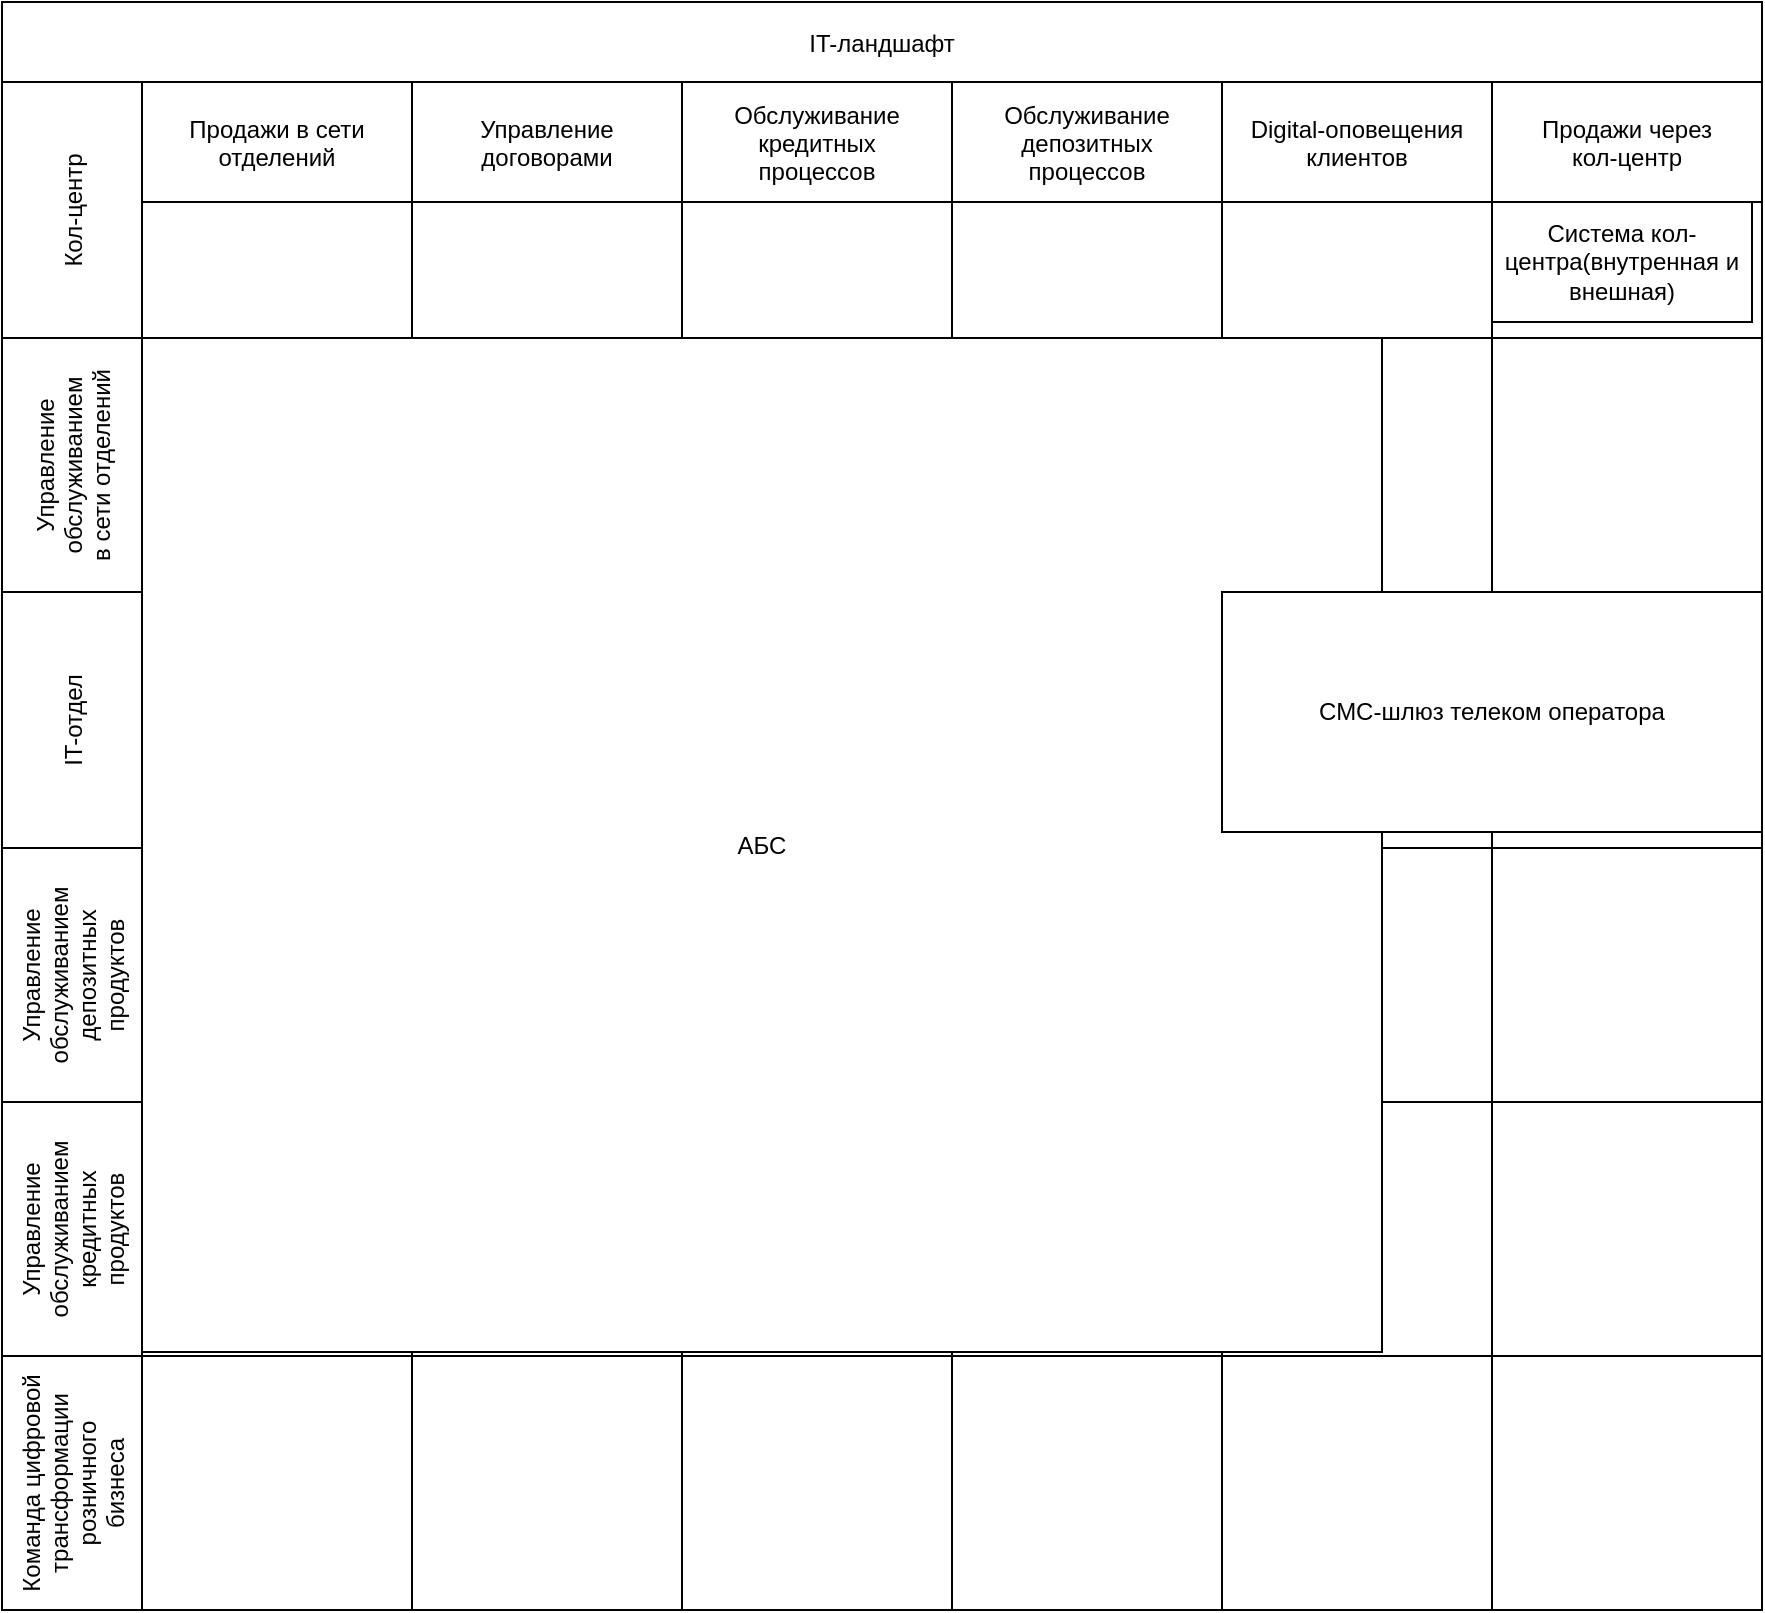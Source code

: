 <mxfile version="24.7.17">
  <diagram id="3fXfNx0jLsbk_nAeHZXM" name="Page-1">
    <mxGraphModel dx="1116" dy="936" grid="1" gridSize="10" guides="1" tooltips="1" connect="1" arrows="1" fold="1" page="1" pageScale="1" pageWidth="850" pageHeight="1100" math="0" shadow="0">
      <root>
        <mxCell id="0" />
        <mxCell id="1" parent="0" />
        <mxCell id="31" value="IT-ландшафт" style="shape=table;childLayout=tableLayout;startSize=40;collapsible=0;recursiveResize=0;expand=0;" parent="1" vertex="1">
          <mxGeometry x="70" y="120" width="880" height="804" as="geometry" />
        </mxCell>
        <mxCell id="32" value="Кол-центр" style="shape=tableRow;horizontal=0;swimlaneHead=0;swimlaneBody=0;top=0;left=0;bottom=0;right=0;dropTarget=0;fontStyle=0;fillColor=none;points=[[0,0.5],[1,0.5]];portConstraint=eastwest;startSize=70;collapsible=0;recursiveResize=0;expand=0;" parent="31" vertex="1">
          <mxGeometry y="40" width="880" height="128" as="geometry" />
        </mxCell>
        <mxCell id="33" value="Продажи в сети&#xa;отделений" style="swimlane;swimlaneHead=0;swimlaneBody=0;fontStyle=0;connectable=0;fillColor=none;startSize=60;collapsible=0;recursiveResize=0;expand=0;" parent="32" vertex="1">
          <mxGeometry x="70" width="135" height="128" as="geometry">
            <mxRectangle width="135" height="128" as="alternateBounds" />
          </mxGeometry>
        </mxCell>
        <mxCell id="34" value="Управление&#xa;договорами" style="swimlane;swimlaneHead=0;swimlaneBody=0;fontStyle=0;connectable=0;fillColor=none;startSize=60;collapsible=0;recursiveResize=0;expand=0;" parent="32" vertex="1">
          <mxGeometry x="205" width="135" height="128" as="geometry">
            <mxRectangle width="135" height="128" as="alternateBounds" />
          </mxGeometry>
        </mxCell>
        <mxCell id="35" value="Обслуживание&#xa;кредитных&#xa;процессов" style="swimlane;swimlaneHead=0;swimlaneBody=0;fontStyle=0;connectable=0;fillColor=none;startSize=60;collapsible=0;recursiveResize=0;expand=0;" parent="32" vertex="1">
          <mxGeometry x="340" width="135" height="128" as="geometry">
            <mxRectangle width="135" height="128" as="alternateBounds" />
          </mxGeometry>
        </mxCell>
        <mxCell id="36" value="Обслуживание&#xa;депозитных&#xa;процессов" style="swimlane;swimlaneHead=0;swimlaneBody=0;fontStyle=0;connectable=0;fillColor=none;startSize=60;collapsible=0;recursiveResize=0;expand=0;" parent="32" vertex="1">
          <mxGeometry x="475" width="135" height="128" as="geometry">
            <mxRectangle width="135" height="128" as="alternateBounds" />
          </mxGeometry>
        </mxCell>
        <mxCell id="62" value="Digital-оповещения&#xa;клиентов" style="swimlane;swimlaneHead=0;swimlaneBody=0;fontStyle=0;connectable=0;fillColor=none;startSize=60;collapsible=0;recursiveResize=0;expand=0;" parent="32" vertex="1">
          <mxGeometry x="610" width="135" height="128" as="geometry">
            <mxRectangle width="135" height="128" as="alternateBounds" />
          </mxGeometry>
        </mxCell>
        <mxCell id="68" value="Продажи через&#xa;кол-центр" style="swimlane;swimlaneHead=0;swimlaneBody=0;fontStyle=0;connectable=0;fillColor=none;startSize=60;collapsible=0;recursiveResize=0;expand=0;" parent="32" vertex="1">
          <mxGeometry x="745" width="135" height="128" as="geometry">
            <mxRectangle width="135" height="128" as="alternateBounds" />
          </mxGeometry>
        </mxCell>
        <mxCell id="hWpgNoNP1uXpKDccol-Z-74" value="Система кол-центра(внутренная и внешная)" style="rounded=0;whiteSpace=wrap;html=1;" vertex="1" parent="68">
          <mxGeometry y="60" width="130" height="60" as="geometry" />
        </mxCell>
        <mxCell id="37" value="Управление&#xa;обслуживанием&#xa;в сети отделений" style="shape=tableRow;horizontal=0;swimlaneHead=0;swimlaneBody=0;top=0;left=0;bottom=0;right=0;dropTarget=0;fontStyle=0;fillColor=none;points=[[0,0.5],[1,0.5]];portConstraint=eastwest;startSize=70;collapsible=0;recursiveResize=0;expand=0;" parent="31" vertex="1">
          <mxGeometry y="168" width="880" height="127" as="geometry" />
        </mxCell>
        <mxCell id="38" value="" style="swimlane;swimlaneHead=0;swimlaneBody=0;fontStyle=0;connectable=0;fillColor=none;startSize=0;collapsible=0;recursiveResize=0;expand=0;" parent="37" vertex="1">
          <mxGeometry x="70" width="135" height="127" as="geometry">
            <mxRectangle width="135" height="127" as="alternateBounds" />
          </mxGeometry>
        </mxCell>
        <mxCell id="39" value="" style="swimlane;swimlaneHead=0;swimlaneBody=0;fontStyle=0;connectable=0;fillColor=none;startSize=0;collapsible=0;recursiveResize=0;expand=0;" parent="37" vertex="1">
          <mxGeometry x="205" width="135" height="127" as="geometry">
            <mxRectangle width="135" height="127" as="alternateBounds" />
          </mxGeometry>
        </mxCell>
        <mxCell id="40" value="" style="swimlane;swimlaneHead=0;swimlaneBody=0;fontStyle=0;connectable=0;fillColor=none;startSize=0;collapsible=0;recursiveResize=0;expand=0;" parent="37" vertex="1">
          <mxGeometry x="340" width="135" height="127" as="geometry">
            <mxRectangle width="135" height="127" as="alternateBounds" />
          </mxGeometry>
        </mxCell>
        <mxCell id="41" value="" style="swimlane;swimlaneHead=0;swimlaneBody=0;fontStyle=0;connectable=0;fillColor=none;startSize=0;collapsible=0;recursiveResize=0;expand=0;" parent="37" vertex="1">
          <mxGeometry x="475" width="135" height="127" as="geometry">
            <mxRectangle width="135" height="127" as="alternateBounds" />
          </mxGeometry>
        </mxCell>
        <mxCell id="63" style="swimlane;swimlaneHead=0;swimlaneBody=0;fontStyle=0;connectable=0;fillColor=none;startSize=0;collapsible=0;recursiveResize=0;expand=0;" parent="37" vertex="1">
          <mxGeometry x="610" width="135" height="127" as="geometry">
            <mxRectangle width="135" height="127" as="alternateBounds" />
          </mxGeometry>
        </mxCell>
        <mxCell id="69" style="swimlane;swimlaneHead=0;swimlaneBody=0;fontStyle=0;connectable=0;fillColor=none;startSize=0;collapsible=0;recursiveResize=0;expand=0;" parent="37" vertex="1">
          <mxGeometry x="745" width="135" height="127" as="geometry">
            <mxRectangle width="135" height="127" as="alternateBounds" />
          </mxGeometry>
        </mxCell>
        <mxCell id="42" value="IT-отдел" style="shape=tableRow;horizontal=0;swimlaneHead=0;swimlaneBody=0;top=0;left=0;bottom=0;right=0;dropTarget=0;fontStyle=0;fillColor=none;points=[[0,0.5],[1,0.5]];portConstraint=eastwest;startSize=70;collapsible=0;recursiveResize=0;expand=0;" parent="31" vertex="1">
          <mxGeometry y="295" width="880" height="128" as="geometry" />
        </mxCell>
        <mxCell id="43" value="" style="swimlane;swimlaneHead=0;swimlaneBody=0;fontStyle=0;connectable=0;fillColor=none;startSize=0;collapsible=0;recursiveResize=0;expand=0;" parent="42" vertex="1">
          <mxGeometry x="70" width="135" height="128" as="geometry">
            <mxRectangle width="135" height="128" as="alternateBounds" />
          </mxGeometry>
        </mxCell>
        <mxCell id="44" value="" style="swimlane;swimlaneHead=0;swimlaneBody=0;fontStyle=0;connectable=0;fillColor=none;startSize=0;collapsible=0;recursiveResize=0;expand=0;" parent="42" vertex="1">
          <mxGeometry x="205" width="135" height="128" as="geometry">
            <mxRectangle width="135" height="128" as="alternateBounds" />
          </mxGeometry>
        </mxCell>
        <mxCell id="45" value="" style="swimlane;swimlaneHead=0;swimlaneBody=0;fontStyle=0;connectable=0;fillColor=none;startSize=0;collapsible=0;recursiveResize=0;expand=0;" parent="42" vertex="1">
          <mxGeometry x="340" width="135" height="128" as="geometry">
            <mxRectangle width="135" height="128" as="alternateBounds" />
          </mxGeometry>
        </mxCell>
        <mxCell id="hWpgNoNP1uXpKDccol-Z-73" value="АБС" style="rounded=0;whiteSpace=wrap;html=1;" vertex="1" parent="45">
          <mxGeometry x="-270" y="-127" width="620" height="507" as="geometry" />
        </mxCell>
        <mxCell id="hWpgNoNP1uXpKDccol-Z-75" value="СМС-шлюз телеком оператора" style="rounded=0;whiteSpace=wrap;html=1;" vertex="1" parent="45">
          <mxGeometry x="270" width="270" height="120" as="geometry" />
        </mxCell>
        <mxCell id="46" value="" style="swimlane;swimlaneHead=0;swimlaneBody=0;fontStyle=0;connectable=0;fillColor=none;startSize=0;collapsible=0;recursiveResize=0;expand=0;" parent="42" vertex="1">
          <mxGeometry x="475" width="135" height="128" as="geometry">
            <mxRectangle width="135" height="128" as="alternateBounds" />
          </mxGeometry>
        </mxCell>
        <mxCell id="64" style="swimlane;swimlaneHead=0;swimlaneBody=0;fontStyle=0;connectable=0;fillColor=none;startSize=0;collapsible=0;recursiveResize=0;expand=0;" parent="42" vertex="1">
          <mxGeometry x="610" width="135" height="128" as="geometry">
            <mxRectangle width="135" height="128" as="alternateBounds" />
          </mxGeometry>
        </mxCell>
        <mxCell id="70" style="swimlane;swimlaneHead=0;swimlaneBody=0;fontStyle=0;connectable=0;fillColor=none;startSize=0;collapsible=0;recursiveResize=0;expand=0;" parent="42" vertex="1">
          <mxGeometry x="745" width="135" height="128" as="geometry">
            <mxRectangle width="135" height="128" as="alternateBounds" />
          </mxGeometry>
        </mxCell>
        <mxCell id="47" value="Управление&#xa;обслуживанием&#xa;депозитных&#xa;продуктов" style="shape=tableRow;horizontal=0;swimlaneHead=0;swimlaneBody=0;top=0;left=0;bottom=0;right=0;dropTarget=0;fontStyle=0;fillColor=none;points=[[0,0.5],[1,0.5]];portConstraint=eastwest;startSize=70;collapsible=0;recursiveResize=0;expand=0;" parent="31" vertex="1">
          <mxGeometry y="423" width="880" height="127" as="geometry" />
        </mxCell>
        <mxCell id="48" value="" style="swimlane;swimlaneHead=0;swimlaneBody=0;fontStyle=0;connectable=0;fillColor=none;startSize=0;collapsible=0;recursiveResize=0;expand=0;" parent="47" vertex="1">
          <mxGeometry x="70" width="135" height="127" as="geometry">
            <mxRectangle width="135" height="127" as="alternateBounds" />
          </mxGeometry>
        </mxCell>
        <mxCell id="49" value="" style="swimlane;swimlaneHead=0;swimlaneBody=0;fontStyle=0;connectable=0;fillColor=none;startSize=0;collapsible=0;recursiveResize=0;expand=0;" parent="47" vertex="1">
          <mxGeometry x="205" width="135" height="127" as="geometry">
            <mxRectangle width="135" height="127" as="alternateBounds" />
          </mxGeometry>
        </mxCell>
        <mxCell id="50" value="" style="swimlane;swimlaneHead=0;swimlaneBody=0;fontStyle=0;connectable=0;fillColor=none;startSize=0;collapsible=0;recursiveResize=0;expand=0;" parent="47" vertex="1">
          <mxGeometry x="340" width="135" height="127" as="geometry">
            <mxRectangle width="135" height="127" as="alternateBounds" />
          </mxGeometry>
        </mxCell>
        <mxCell id="51" value="" style="swimlane;swimlaneHead=0;swimlaneBody=0;fontStyle=0;connectable=0;fillColor=none;startSize=0;collapsible=0;recursiveResize=0;expand=0;" parent="47" vertex="1">
          <mxGeometry x="475" width="135" height="127" as="geometry">
            <mxRectangle width="135" height="127" as="alternateBounds" />
          </mxGeometry>
        </mxCell>
        <mxCell id="65" style="swimlane;swimlaneHead=0;swimlaneBody=0;fontStyle=0;connectable=0;fillColor=none;startSize=0;collapsible=0;recursiveResize=0;expand=0;" parent="47" vertex="1">
          <mxGeometry x="610" width="135" height="127" as="geometry">
            <mxRectangle width="135" height="127" as="alternateBounds" />
          </mxGeometry>
        </mxCell>
        <mxCell id="71" style="swimlane;swimlaneHead=0;swimlaneBody=0;fontStyle=0;connectable=0;fillColor=none;startSize=0;collapsible=0;recursiveResize=0;expand=0;" parent="47" vertex="1">
          <mxGeometry x="745" width="135" height="127" as="geometry">
            <mxRectangle width="135" height="127" as="alternateBounds" />
          </mxGeometry>
        </mxCell>
        <mxCell id="52" value="Управление&#xa;обслуживанием&#xa;кредитных&#xa;продуктов" style="shape=tableRow;horizontal=0;swimlaneHead=0;swimlaneBody=0;top=0;left=0;bottom=0;right=0;dropTarget=0;fontStyle=0;fillColor=none;points=[[0,0.5],[1,0.5]];portConstraint=eastwest;startSize=70;collapsible=0;recursiveResize=0;expand=0;" parent="31" vertex="1">
          <mxGeometry y="550" width="880" height="127" as="geometry" />
        </mxCell>
        <mxCell id="53" style="swimlane;swimlaneHead=0;swimlaneBody=0;fontStyle=0;connectable=0;fillColor=none;startSize=0;collapsible=0;recursiveResize=0;expand=0;" parent="52" vertex="1">
          <mxGeometry x="70" width="135" height="127" as="geometry">
            <mxRectangle width="135" height="127" as="alternateBounds" />
          </mxGeometry>
        </mxCell>
        <mxCell id="54" style="swimlane;swimlaneHead=0;swimlaneBody=0;fontStyle=0;connectable=0;fillColor=none;startSize=0;collapsible=0;recursiveResize=0;expand=0;" parent="52" vertex="1">
          <mxGeometry x="205" width="135" height="127" as="geometry">
            <mxRectangle width="135" height="127" as="alternateBounds" />
          </mxGeometry>
        </mxCell>
        <mxCell id="55" style="swimlane;swimlaneHead=0;swimlaneBody=0;fontStyle=0;connectable=0;fillColor=none;startSize=0;collapsible=0;recursiveResize=0;expand=0;" parent="52" vertex="1">
          <mxGeometry x="340" width="135" height="127" as="geometry">
            <mxRectangle width="135" height="127" as="alternateBounds" />
          </mxGeometry>
        </mxCell>
        <mxCell id="56" style="swimlane;swimlaneHead=0;swimlaneBody=0;fontStyle=0;connectable=0;fillColor=none;startSize=0;collapsible=0;recursiveResize=0;expand=0;" parent="52" vertex="1">
          <mxGeometry x="475" width="135" height="127" as="geometry">
            <mxRectangle width="135" height="127" as="alternateBounds" />
          </mxGeometry>
        </mxCell>
        <mxCell id="66" style="swimlane;swimlaneHead=0;swimlaneBody=0;fontStyle=0;connectable=0;fillColor=none;startSize=0;collapsible=0;recursiveResize=0;expand=0;" parent="52" vertex="1">
          <mxGeometry x="610" width="135" height="127" as="geometry">
            <mxRectangle width="135" height="127" as="alternateBounds" />
          </mxGeometry>
        </mxCell>
        <mxCell id="72" style="swimlane;swimlaneHead=0;swimlaneBody=0;fontStyle=0;connectable=0;fillColor=none;startSize=0;collapsible=0;recursiveResize=0;expand=0;" parent="52" vertex="1">
          <mxGeometry x="745" width="135" height="127" as="geometry">
            <mxRectangle width="135" height="127" as="alternateBounds" />
          </mxGeometry>
        </mxCell>
        <mxCell id="57" value="Команда цифровой&#xa;трансформации&#xa;розничного&#xa;бизнеса" style="shape=tableRow;horizontal=0;swimlaneHead=0;swimlaneBody=0;top=0;left=0;bottom=0;right=0;dropTarget=0;fontStyle=0;fillColor=none;points=[[0,0.5],[1,0.5]];portConstraint=eastwest;startSize=70;collapsible=0;recursiveResize=0;expand=0;" parent="31" vertex="1">
          <mxGeometry y="677" width="880" height="127" as="geometry" />
        </mxCell>
        <mxCell id="58" style="swimlane;swimlaneHead=0;swimlaneBody=0;fontStyle=0;connectable=0;fillColor=none;startSize=0;collapsible=0;recursiveResize=0;expand=0;" parent="57" vertex="1">
          <mxGeometry x="70" width="135" height="127" as="geometry">
            <mxRectangle width="135" height="127" as="alternateBounds" />
          </mxGeometry>
        </mxCell>
        <mxCell id="59" style="swimlane;swimlaneHead=0;swimlaneBody=0;fontStyle=0;connectable=0;fillColor=none;startSize=0;collapsible=0;recursiveResize=0;expand=0;" parent="57" vertex="1">
          <mxGeometry x="205" width="135" height="127" as="geometry">
            <mxRectangle width="135" height="127" as="alternateBounds" />
          </mxGeometry>
        </mxCell>
        <mxCell id="60" style="swimlane;swimlaneHead=0;swimlaneBody=0;fontStyle=0;connectable=0;fillColor=none;startSize=0;collapsible=0;recursiveResize=0;expand=0;" parent="57" vertex="1">
          <mxGeometry x="340" width="135" height="127" as="geometry">
            <mxRectangle width="135" height="127" as="alternateBounds" />
          </mxGeometry>
        </mxCell>
        <mxCell id="61" style="swimlane;swimlaneHead=0;swimlaneBody=0;fontStyle=0;connectable=0;fillColor=none;startSize=0;collapsible=0;recursiveResize=0;expand=0;" parent="57" vertex="1">
          <mxGeometry x="475" width="135" height="127" as="geometry">
            <mxRectangle width="135" height="127" as="alternateBounds" />
          </mxGeometry>
        </mxCell>
        <mxCell id="67" style="swimlane;swimlaneHead=0;swimlaneBody=0;fontStyle=0;connectable=0;fillColor=none;startSize=0;collapsible=0;recursiveResize=0;expand=0;" parent="57" vertex="1">
          <mxGeometry x="610" width="135" height="127" as="geometry">
            <mxRectangle width="135" height="127" as="alternateBounds" />
          </mxGeometry>
        </mxCell>
        <mxCell id="73" style="swimlane;swimlaneHead=0;swimlaneBody=0;fontStyle=0;connectable=0;fillColor=none;startSize=0;collapsible=0;recursiveResize=0;expand=0;" parent="57" vertex="1">
          <mxGeometry x="745" width="135" height="127" as="geometry">
            <mxRectangle width="135" height="127" as="alternateBounds" />
          </mxGeometry>
        </mxCell>
      </root>
    </mxGraphModel>
  </diagram>
</mxfile>
